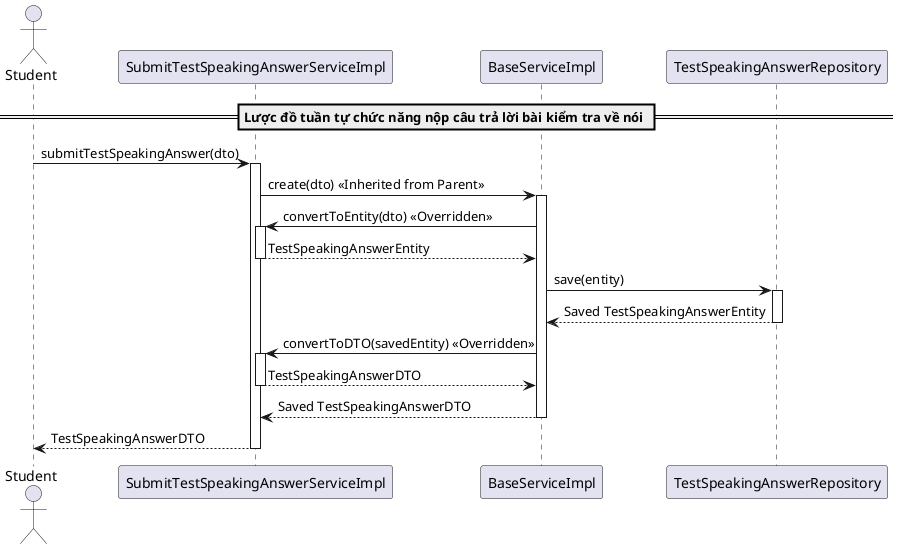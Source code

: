 @startuml submitTestSpeaking
actor "Student" as Student
participant "SubmitTestSpeakingAnswerServiceImpl" as SubmitTestSpeakingService
participant "BaseServiceImpl" as BaseService
participant "TestSpeakingAnswerRepository" as Repository

== Lược đồ tuần tự chức năng nộp câu trả lời bài kiểm tra về nói ==
Student -> SubmitTestSpeakingService: submitTestSpeakingAnswer(dto)
activate SubmitTestSpeakingService

SubmitTestSpeakingService -> BaseService: create(dto) << Inherited from Parent >>
activate BaseService

BaseService -> SubmitTestSpeakingService: convertToEntity(dto) << Overridden >>
activate SubmitTestSpeakingService
SubmitTestSpeakingService --> BaseService: TestSpeakingAnswerEntity
deactivate SubmitTestSpeakingService

BaseService -> Repository: save(entity)
activate Repository
Repository --> BaseService: Saved TestSpeakingAnswerEntity
deactivate Repository

BaseService -> SubmitTestSpeakingService: convertToDTO(savedEntity) << Overridden >>
activate SubmitTestSpeakingService
SubmitTestSpeakingService --> BaseService: TestSpeakingAnswerDTO
deactivate SubmitTestSpeakingService

BaseService --> SubmitTestSpeakingService: Saved TestSpeakingAnswerDTO
deactivate BaseService

SubmitTestSpeakingService --> Student: TestSpeakingAnswerDTO
deactivate SubmitTestSpeakingService
@enduml
